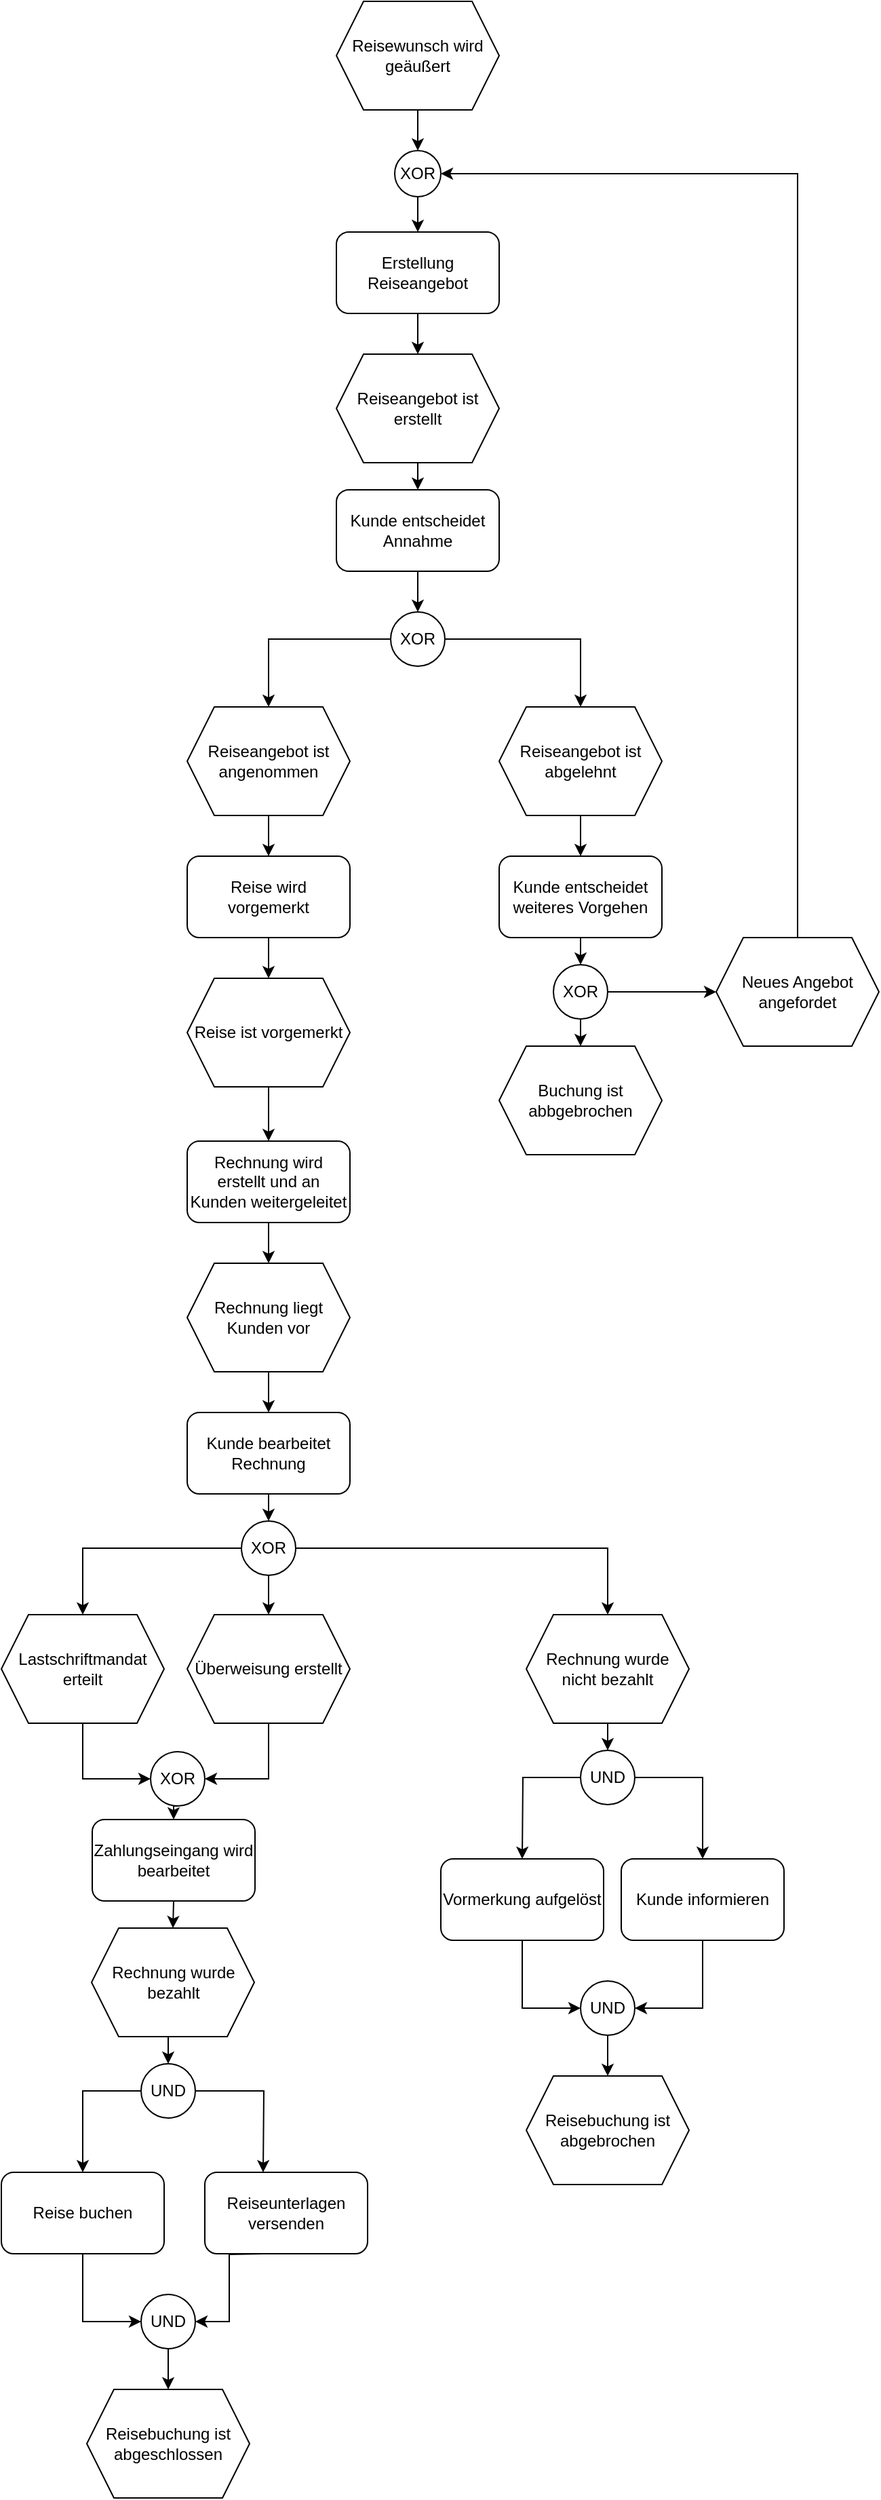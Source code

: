 <mxfile version="14.5.1" type="device"><diagram id="2vCjcO7J6y7b90xfnMLN" name="Page-1"><mxGraphModel dx="1671" dy="2029" grid="1" gridSize="10" guides="1" tooltips="1" connect="1" arrows="1" fold="1" page="1" pageScale="1" pageWidth="827" pageHeight="1169" math="0" shadow="0"><root><mxCell id="0"/><mxCell id="1" parent="0"/><mxCell id="QBhpnT_D8Alsl25RhvCz-26" style="edgeStyle=orthogonalEdgeStyle;rounded=0;orthogonalLoop=1;jettySize=auto;html=1;exitX=0.5;exitY=1;exitDx=0;exitDy=0;entryX=0.5;entryY=0;entryDx=0;entryDy=0;" edge="1" parent="1" source="QBhpnT_D8Alsl25RhvCz-1" target="QBhpnT_D8Alsl25RhvCz-24"><mxGeometry relative="1" as="geometry"/></mxCell><mxCell id="QBhpnT_D8Alsl25RhvCz-1" value="Reisewunsch wird geäußert" style="shape=hexagon;perimeter=hexagonPerimeter2;whiteSpace=wrap;html=1;fixedSize=1;" vertex="1" parent="1"><mxGeometry x="190" y="-20" width="120" height="80" as="geometry"/></mxCell><mxCell id="QBhpnT_D8Alsl25RhvCz-5" style="edgeStyle=orthogonalEdgeStyle;rounded=0;orthogonalLoop=1;jettySize=auto;html=1;exitX=0.5;exitY=1;exitDx=0;exitDy=0;entryX=0.5;entryY=0;entryDx=0;entryDy=0;" edge="1" parent="1" source="QBhpnT_D8Alsl25RhvCz-2" target="QBhpnT_D8Alsl25RhvCz-4"><mxGeometry relative="1" as="geometry"/></mxCell><mxCell id="QBhpnT_D8Alsl25RhvCz-2" value="Erstellung Reiseangebot" style="rounded=1;whiteSpace=wrap;html=1;" vertex="1" parent="1"><mxGeometry x="190" y="150" width="120" height="60" as="geometry"/></mxCell><mxCell id="QBhpnT_D8Alsl25RhvCz-11" style="edgeStyle=orthogonalEdgeStyle;rounded=0;orthogonalLoop=1;jettySize=auto;html=1;exitX=0.5;exitY=1;exitDx=0;exitDy=0;entryX=0.5;entryY=0;entryDx=0;entryDy=0;" edge="1" parent="1" source="QBhpnT_D8Alsl25RhvCz-4" target="QBhpnT_D8Alsl25RhvCz-6"><mxGeometry relative="1" as="geometry"/></mxCell><mxCell id="QBhpnT_D8Alsl25RhvCz-4" value="Reiseangebot ist erstellt" style="shape=hexagon;perimeter=hexagonPerimeter2;whiteSpace=wrap;html=1;fixedSize=1;" vertex="1" parent="1"><mxGeometry x="190" y="240" width="120" height="80" as="geometry"/></mxCell><mxCell id="QBhpnT_D8Alsl25RhvCz-12" style="edgeStyle=orthogonalEdgeStyle;rounded=0;orthogonalLoop=1;jettySize=auto;html=1;exitX=0.5;exitY=1;exitDx=0;exitDy=0;entryX=0.5;entryY=0;entryDx=0;entryDy=0;" edge="1" parent="1" source="QBhpnT_D8Alsl25RhvCz-6" target="QBhpnT_D8Alsl25RhvCz-8"><mxGeometry relative="1" as="geometry"/></mxCell><mxCell id="QBhpnT_D8Alsl25RhvCz-6" value="Kunde entscheidet Annahme" style="rounded=1;whiteSpace=wrap;html=1;" vertex="1" parent="1"><mxGeometry x="190" y="340" width="120" height="60" as="geometry"/></mxCell><mxCell id="QBhpnT_D8Alsl25RhvCz-13" style="edgeStyle=orthogonalEdgeStyle;rounded=0;orthogonalLoop=1;jettySize=auto;html=1;exitX=0;exitY=0.5;exitDx=0;exitDy=0;" edge="1" parent="1" source="QBhpnT_D8Alsl25RhvCz-8" target="QBhpnT_D8Alsl25RhvCz-9"><mxGeometry relative="1" as="geometry"/></mxCell><mxCell id="QBhpnT_D8Alsl25RhvCz-14" style="edgeStyle=orthogonalEdgeStyle;rounded=0;orthogonalLoop=1;jettySize=auto;html=1;exitX=1;exitY=0.5;exitDx=0;exitDy=0;entryX=0.5;entryY=0;entryDx=0;entryDy=0;" edge="1" parent="1" source="QBhpnT_D8Alsl25RhvCz-8" target="QBhpnT_D8Alsl25RhvCz-10"><mxGeometry relative="1" as="geometry"/></mxCell><mxCell id="QBhpnT_D8Alsl25RhvCz-8" value="XOR" style="ellipse;whiteSpace=wrap;html=1;aspect=fixed;" vertex="1" parent="1"><mxGeometry x="230" y="430" width="40" height="40" as="geometry"/></mxCell><mxCell id="QBhpnT_D8Alsl25RhvCz-31" style="edgeStyle=orthogonalEdgeStyle;rounded=0;orthogonalLoop=1;jettySize=auto;html=1;exitX=0.5;exitY=1;exitDx=0;exitDy=0;entryX=0.5;entryY=0;entryDx=0;entryDy=0;" edge="1" parent="1" source="QBhpnT_D8Alsl25RhvCz-9" target="QBhpnT_D8Alsl25RhvCz-28"><mxGeometry relative="1" as="geometry"/></mxCell><mxCell id="QBhpnT_D8Alsl25RhvCz-9" value="Reiseangebot ist angenommen" style="shape=hexagon;perimeter=hexagonPerimeter2;whiteSpace=wrap;html=1;fixedSize=1;" vertex="1" parent="1"><mxGeometry x="80" y="500" width="120" height="80" as="geometry"/></mxCell><mxCell id="QBhpnT_D8Alsl25RhvCz-16" style="edgeStyle=orthogonalEdgeStyle;rounded=0;orthogonalLoop=1;jettySize=auto;html=1;exitX=0.5;exitY=1;exitDx=0;exitDy=0;entryX=0.5;entryY=0;entryDx=0;entryDy=0;" edge="1" parent="1" source="QBhpnT_D8Alsl25RhvCz-10" target="QBhpnT_D8Alsl25RhvCz-15"><mxGeometry relative="1" as="geometry"/></mxCell><mxCell id="QBhpnT_D8Alsl25RhvCz-10" value="Reiseangebot ist abgelehnt" style="shape=hexagon;perimeter=hexagonPerimeter2;whiteSpace=wrap;html=1;fixedSize=1;" vertex="1" parent="1"><mxGeometry x="310" y="500" width="120" height="80" as="geometry"/></mxCell><mxCell id="QBhpnT_D8Alsl25RhvCz-21" style="edgeStyle=orthogonalEdgeStyle;rounded=0;orthogonalLoop=1;jettySize=auto;html=1;exitX=0.5;exitY=1;exitDx=0;exitDy=0;entryX=0.5;entryY=0;entryDx=0;entryDy=0;" edge="1" parent="1" source="QBhpnT_D8Alsl25RhvCz-15" target="QBhpnT_D8Alsl25RhvCz-17"><mxGeometry relative="1" as="geometry"/></mxCell><mxCell id="QBhpnT_D8Alsl25RhvCz-15" value="Kunde entscheidet weiteres Vorgehen" style="rounded=1;whiteSpace=wrap;html=1;" vertex="1" parent="1"><mxGeometry x="310" y="610" width="120" height="60" as="geometry"/></mxCell><mxCell id="QBhpnT_D8Alsl25RhvCz-22" style="edgeStyle=orthogonalEdgeStyle;rounded=0;orthogonalLoop=1;jettySize=auto;html=1;exitX=0.5;exitY=1;exitDx=0;exitDy=0;entryX=0.5;entryY=0;entryDx=0;entryDy=0;" edge="1" parent="1" source="QBhpnT_D8Alsl25RhvCz-17" target="QBhpnT_D8Alsl25RhvCz-18"><mxGeometry relative="1" as="geometry"/></mxCell><mxCell id="QBhpnT_D8Alsl25RhvCz-23" style="edgeStyle=orthogonalEdgeStyle;rounded=0;orthogonalLoop=1;jettySize=auto;html=1;exitX=1;exitY=0.5;exitDx=0;exitDy=0;entryX=0;entryY=0.5;entryDx=0;entryDy=0;" edge="1" parent="1" source="QBhpnT_D8Alsl25RhvCz-17" target="QBhpnT_D8Alsl25RhvCz-19"><mxGeometry relative="1" as="geometry"/></mxCell><mxCell id="QBhpnT_D8Alsl25RhvCz-17" value="XOR" style="ellipse;whiteSpace=wrap;html=1;aspect=fixed;" vertex="1" parent="1"><mxGeometry x="350" y="690" width="40" height="40" as="geometry"/></mxCell><mxCell id="QBhpnT_D8Alsl25RhvCz-18" value="Buchung ist abbgebrochen" style="shape=hexagon;perimeter=hexagonPerimeter2;whiteSpace=wrap;html=1;fixedSize=1;" vertex="1" parent="1"><mxGeometry x="310" y="750" width="120" height="80" as="geometry"/></mxCell><mxCell id="QBhpnT_D8Alsl25RhvCz-27" style="edgeStyle=orthogonalEdgeStyle;rounded=0;orthogonalLoop=1;jettySize=auto;html=1;exitX=0.5;exitY=0;exitDx=0;exitDy=0;entryX=1;entryY=0.5;entryDx=0;entryDy=0;" edge="1" parent="1" source="QBhpnT_D8Alsl25RhvCz-19" target="QBhpnT_D8Alsl25RhvCz-24"><mxGeometry relative="1" as="geometry"/></mxCell><mxCell id="QBhpnT_D8Alsl25RhvCz-19" value="Neues Angebot angefordet" style="shape=hexagon;perimeter=hexagonPerimeter2;whiteSpace=wrap;html=1;fixedSize=1;" vertex="1" parent="1"><mxGeometry x="470" y="670" width="120" height="80" as="geometry"/></mxCell><mxCell id="QBhpnT_D8Alsl25RhvCz-25" style="edgeStyle=orthogonalEdgeStyle;rounded=0;orthogonalLoop=1;jettySize=auto;html=1;exitX=0.5;exitY=1;exitDx=0;exitDy=0;entryX=0.5;entryY=0;entryDx=0;entryDy=0;" edge="1" parent="1" source="QBhpnT_D8Alsl25RhvCz-24" target="QBhpnT_D8Alsl25RhvCz-2"><mxGeometry relative="1" as="geometry"/></mxCell><mxCell id="QBhpnT_D8Alsl25RhvCz-24" value="XOR" style="ellipse;whiteSpace=wrap;html=1;aspect=fixed;" vertex="1" parent="1"><mxGeometry x="233" y="90" width="34" height="34" as="geometry"/></mxCell><mxCell id="QBhpnT_D8Alsl25RhvCz-32" style="edgeStyle=orthogonalEdgeStyle;rounded=0;orthogonalLoop=1;jettySize=auto;html=1;exitX=0.5;exitY=1;exitDx=0;exitDy=0;entryX=0.5;entryY=0;entryDx=0;entryDy=0;" edge="1" parent="1" source="QBhpnT_D8Alsl25RhvCz-28" target="QBhpnT_D8Alsl25RhvCz-29"><mxGeometry relative="1" as="geometry"/></mxCell><mxCell id="QBhpnT_D8Alsl25RhvCz-28" value="Reise wird vorgemerkt" style="rounded=1;whiteSpace=wrap;html=1;" vertex="1" parent="1"><mxGeometry x="80" y="610" width="120" height="60" as="geometry"/></mxCell><mxCell id="QBhpnT_D8Alsl25RhvCz-33" style="edgeStyle=orthogonalEdgeStyle;rounded=0;orthogonalLoop=1;jettySize=auto;html=1;exitX=0.5;exitY=1;exitDx=0;exitDy=0;entryX=0.5;entryY=0;entryDx=0;entryDy=0;" edge="1" parent="1" source="QBhpnT_D8Alsl25RhvCz-29" target="QBhpnT_D8Alsl25RhvCz-30"><mxGeometry relative="1" as="geometry"/></mxCell><mxCell id="QBhpnT_D8Alsl25RhvCz-29" value="Reise ist vorgemerkt" style="shape=hexagon;perimeter=hexagonPerimeter2;whiteSpace=wrap;html=1;fixedSize=1;" vertex="1" parent="1"><mxGeometry x="80" y="700" width="120" height="80" as="geometry"/></mxCell><mxCell id="QBhpnT_D8Alsl25RhvCz-35" style="edgeStyle=orthogonalEdgeStyle;rounded=0;orthogonalLoop=1;jettySize=auto;html=1;exitX=0.5;exitY=1;exitDx=0;exitDy=0;entryX=0.5;entryY=0;entryDx=0;entryDy=0;" edge="1" parent="1" source="QBhpnT_D8Alsl25RhvCz-30" target="QBhpnT_D8Alsl25RhvCz-34"><mxGeometry relative="1" as="geometry"/></mxCell><mxCell id="QBhpnT_D8Alsl25RhvCz-30" value="Rechnung wird erstellt und an Kunden weitergeleitet" style="rounded=1;whiteSpace=wrap;html=1;" vertex="1" parent="1"><mxGeometry x="80" y="820" width="120" height="60" as="geometry"/></mxCell><mxCell id="QBhpnT_D8Alsl25RhvCz-53" style="edgeStyle=orthogonalEdgeStyle;rounded=0;orthogonalLoop=1;jettySize=auto;html=1;exitX=0.5;exitY=1;exitDx=0;exitDy=0;entryX=0.5;entryY=0;entryDx=0;entryDy=0;" edge="1" parent="1" source="QBhpnT_D8Alsl25RhvCz-34"><mxGeometry relative="1" as="geometry"><mxPoint x="140" y="1020" as="targetPoint"/></mxGeometry></mxCell><mxCell id="QBhpnT_D8Alsl25RhvCz-34" value="Rechnung liegt Kunden vor" style="shape=hexagon;perimeter=hexagonPerimeter2;whiteSpace=wrap;html=1;fixedSize=1;" vertex="1" parent="1"><mxGeometry x="80" y="910" width="120" height="80" as="geometry"/></mxCell><mxCell id="QBhpnT_D8Alsl25RhvCz-74" style="edgeStyle=orthogonalEdgeStyle;rounded=0;orthogonalLoop=1;jettySize=auto;html=1;exitX=0.5;exitY=1;exitDx=0;exitDy=0;entryX=0.5;entryY=0;entryDx=0;entryDy=0;" edge="1" parent="1" target="QBhpnT_D8Alsl25RhvCz-59"><mxGeometry relative="1" as="geometry"><mxPoint x="30" y="1650" as="sourcePoint"/></mxGeometry></mxCell><mxCell id="QBhpnT_D8Alsl25RhvCz-86" style="edgeStyle=orthogonalEdgeStyle;rounded=0;orthogonalLoop=1;jettySize=auto;html=1;exitX=0.5;exitY=1;exitDx=0;exitDy=0;entryX=0.5;entryY=0;entryDx=0;entryDy=0;" edge="1" parent="1" source="QBhpnT_D8Alsl25RhvCz-58" target="QBhpnT_D8Alsl25RhvCz-83"><mxGeometry relative="1" as="geometry"/></mxCell><mxCell id="QBhpnT_D8Alsl25RhvCz-58" value="Rechnung wurde bezahlt" style="shape=hexagon;perimeter=hexagonPerimeter2;whiteSpace=wrap;html=1;fixedSize=1;" vertex="1" parent="1"><mxGeometry x="9.5" y="1400" width="120" height="80" as="geometry"/></mxCell><mxCell id="QBhpnT_D8Alsl25RhvCz-68" style="edgeStyle=orthogonalEdgeStyle;rounded=0;orthogonalLoop=1;jettySize=auto;html=1;exitX=0.5;exitY=1;exitDx=0;exitDy=0;entryX=0.5;entryY=0;entryDx=0;entryDy=0;" edge="1" parent="1" source="QBhpnT_D8Alsl25RhvCz-62" target="QBhpnT_D8Alsl25RhvCz-66"><mxGeometry relative="1" as="geometry"/></mxCell><mxCell id="QBhpnT_D8Alsl25RhvCz-62" value="Rechnung wurde nicht bezahlt" style="shape=hexagon;perimeter=hexagonPerimeter2;whiteSpace=wrap;html=1;fixedSize=1;" vertex="1" parent="1"><mxGeometry x="330" y="1169" width="120" height="80" as="geometry"/></mxCell><mxCell id="QBhpnT_D8Alsl25RhvCz-102" style="edgeStyle=orthogonalEdgeStyle;rounded=0;orthogonalLoop=1;jettySize=auto;html=1;exitX=0.5;exitY=1;exitDx=0;exitDy=0;entryX=0;entryY=0.5;entryDx=0;entryDy=0;" edge="1" parent="1" source="QBhpnT_D8Alsl25RhvCz-63" target="QBhpnT_D8Alsl25RhvCz-67"><mxGeometry relative="1" as="geometry"/></mxCell><mxCell id="QBhpnT_D8Alsl25RhvCz-63" value="Vormerkung aufgelöst" style="rounded=1;whiteSpace=wrap;html=1;" vertex="1" parent="1"><mxGeometry x="267" y="1349" width="120" height="60" as="geometry"/></mxCell><mxCell id="QBhpnT_D8Alsl25RhvCz-72" style="edgeStyle=orthogonalEdgeStyle;rounded=0;orthogonalLoop=1;jettySize=auto;html=1;exitX=0.5;exitY=1;exitDx=0;exitDy=0;entryX=1;entryY=0.5;entryDx=0;entryDy=0;" edge="1" parent="1" source="QBhpnT_D8Alsl25RhvCz-64" target="QBhpnT_D8Alsl25RhvCz-67"><mxGeometry relative="1" as="geometry"/></mxCell><mxCell id="QBhpnT_D8Alsl25RhvCz-64" value="Kunde informieren" style="rounded=1;whiteSpace=wrap;html=1;" vertex="1" parent="1"><mxGeometry x="400" y="1349" width="120" height="60" as="geometry"/></mxCell><mxCell id="QBhpnT_D8Alsl25RhvCz-65" value="Reisebuchung ist abgebrochen" style="shape=hexagon;perimeter=hexagonPerimeter2;whiteSpace=wrap;html=1;fixedSize=1;" vertex="1" parent="1"><mxGeometry x="330" y="1509" width="120" height="80" as="geometry"/></mxCell><mxCell id="QBhpnT_D8Alsl25RhvCz-69" style="edgeStyle=orthogonalEdgeStyle;rounded=0;orthogonalLoop=1;jettySize=auto;html=1;exitX=0;exitY=0.5;exitDx=0;exitDy=0;" edge="1" parent="1" source="QBhpnT_D8Alsl25RhvCz-66"><mxGeometry relative="1" as="geometry"><mxPoint x="327" y="1349" as="targetPoint"/></mxGeometry></mxCell><mxCell id="QBhpnT_D8Alsl25RhvCz-70" style="edgeStyle=orthogonalEdgeStyle;rounded=0;orthogonalLoop=1;jettySize=auto;html=1;exitX=1;exitY=0.5;exitDx=0;exitDy=0;" edge="1" parent="1" source="QBhpnT_D8Alsl25RhvCz-66" target="QBhpnT_D8Alsl25RhvCz-64"><mxGeometry relative="1" as="geometry"/></mxCell><mxCell id="QBhpnT_D8Alsl25RhvCz-66" value="UND" style="ellipse;whiteSpace=wrap;html=1;aspect=fixed;" vertex="1" parent="1"><mxGeometry x="370" y="1269" width="40" height="40" as="geometry"/></mxCell><mxCell id="QBhpnT_D8Alsl25RhvCz-73" style="edgeStyle=orthogonalEdgeStyle;rounded=0;orthogonalLoop=1;jettySize=auto;html=1;exitX=0.5;exitY=1;exitDx=0;exitDy=0;" edge="1" parent="1" source="QBhpnT_D8Alsl25RhvCz-67" target="QBhpnT_D8Alsl25RhvCz-65"><mxGeometry relative="1" as="geometry"/></mxCell><mxCell id="QBhpnT_D8Alsl25RhvCz-67" value="UND" style="ellipse;whiteSpace=wrap;html=1;aspect=fixed;" vertex="1" parent="1"><mxGeometry x="370" y="1439" width="40" height="40" as="geometry"/></mxCell><mxCell id="QBhpnT_D8Alsl25RhvCz-76" style="edgeStyle=orthogonalEdgeStyle;rounded=0;orthogonalLoop=1;jettySize=auto;html=1;exitX=0.5;exitY=1;exitDx=0;exitDy=0;entryX=0;entryY=0.5;entryDx=0;entryDy=0;" edge="1" parent="1" source="QBhpnT_D8Alsl25RhvCz-77" target="QBhpnT_D8Alsl25RhvCz-85"><mxGeometry relative="1" as="geometry"/></mxCell><mxCell id="QBhpnT_D8Alsl25RhvCz-77" value="Reise buchen" style="rounded=1;whiteSpace=wrap;html=1;" vertex="1" parent="1"><mxGeometry x="-57" y="1580" width="120" height="60" as="geometry"/></mxCell><mxCell id="QBhpnT_D8Alsl25RhvCz-78" style="edgeStyle=orthogonalEdgeStyle;rounded=0;orthogonalLoop=1;jettySize=auto;html=1;entryX=1;entryY=0.5;entryDx=0;entryDy=0;" edge="1" parent="1" target="QBhpnT_D8Alsl25RhvCz-85"><mxGeometry relative="1" as="geometry"><mxPoint x="136" y="1640" as="sourcePoint"/></mxGeometry></mxCell><mxCell id="QBhpnT_D8Alsl25RhvCz-79" value="Reiseunterlagen versenden" style="rounded=1;whiteSpace=wrap;html=1;" vertex="1" parent="1"><mxGeometry x="93" y="1580" width="120" height="60" as="geometry"/></mxCell><mxCell id="QBhpnT_D8Alsl25RhvCz-80" value="Reisebuchung ist abgeschlossen" style="shape=hexagon;perimeter=hexagonPerimeter2;whiteSpace=wrap;html=1;fixedSize=1;" vertex="1" parent="1"><mxGeometry x="6" y="1740" width="120" height="80" as="geometry"/></mxCell><mxCell id="QBhpnT_D8Alsl25RhvCz-81" style="edgeStyle=orthogonalEdgeStyle;rounded=0;orthogonalLoop=1;jettySize=auto;html=1;exitX=0;exitY=0.5;exitDx=0;exitDy=0;" edge="1" parent="1" source="QBhpnT_D8Alsl25RhvCz-83" target="QBhpnT_D8Alsl25RhvCz-77"><mxGeometry relative="1" as="geometry"/></mxCell><mxCell id="QBhpnT_D8Alsl25RhvCz-82" style="edgeStyle=orthogonalEdgeStyle;rounded=0;orthogonalLoop=1;jettySize=auto;html=1;exitX=1;exitY=0.5;exitDx=0;exitDy=0;" edge="1" parent="1" source="QBhpnT_D8Alsl25RhvCz-83"><mxGeometry relative="1" as="geometry"><mxPoint x="136" y="1580" as="targetPoint"/></mxGeometry></mxCell><mxCell id="QBhpnT_D8Alsl25RhvCz-83" value="UND" style="ellipse;whiteSpace=wrap;html=1;aspect=fixed;" vertex="1" parent="1"><mxGeometry x="46" y="1500" width="40" height="40" as="geometry"/></mxCell><mxCell id="QBhpnT_D8Alsl25RhvCz-84" style="edgeStyle=orthogonalEdgeStyle;rounded=0;orthogonalLoop=1;jettySize=auto;html=1;exitX=0.5;exitY=1;exitDx=0;exitDy=0;" edge="1" parent="1" source="QBhpnT_D8Alsl25RhvCz-85" target="QBhpnT_D8Alsl25RhvCz-80"><mxGeometry relative="1" as="geometry"/></mxCell><mxCell id="QBhpnT_D8Alsl25RhvCz-85" value="UND" style="ellipse;whiteSpace=wrap;html=1;aspect=fixed;" vertex="1" parent="1"><mxGeometry x="46" y="1670" width="40" height="40" as="geometry"/></mxCell><mxCell id="QBhpnT_D8Alsl25RhvCz-92" style="edgeStyle=orthogonalEdgeStyle;rounded=0;orthogonalLoop=1;jettySize=auto;html=1;exitX=0.5;exitY=1;exitDx=0;exitDy=0;entryX=0.5;entryY=0;entryDx=0;entryDy=0;" edge="1" parent="1" source="QBhpnT_D8Alsl25RhvCz-87" target="QBhpnT_D8Alsl25RhvCz-91"><mxGeometry relative="1" as="geometry"/></mxCell><mxCell id="QBhpnT_D8Alsl25RhvCz-87" value="Kunde bearbeitet Rechnung" style="rounded=1;whiteSpace=wrap;html=1;" vertex="1" parent="1"><mxGeometry x="80" y="1020" width="120" height="60" as="geometry"/></mxCell><mxCell id="QBhpnT_D8Alsl25RhvCz-98" style="edgeStyle=orthogonalEdgeStyle;rounded=0;orthogonalLoop=1;jettySize=auto;html=1;exitX=0.5;exitY=1;exitDx=0;exitDy=0;entryX=0;entryY=0.5;entryDx=0;entryDy=0;" edge="1" parent="1" source="QBhpnT_D8Alsl25RhvCz-88" target="QBhpnT_D8Alsl25RhvCz-97"><mxGeometry relative="1" as="geometry"/></mxCell><mxCell id="QBhpnT_D8Alsl25RhvCz-88" value="Lastschriftmandat erteilt" style="shape=hexagon;perimeter=hexagonPerimeter2;whiteSpace=wrap;html=1;fixedSize=1;" vertex="1" parent="1"><mxGeometry x="-57" y="1169" width="120" height="80" as="geometry"/></mxCell><mxCell id="QBhpnT_D8Alsl25RhvCz-99" style="edgeStyle=orthogonalEdgeStyle;rounded=0;orthogonalLoop=1;jettySize=auto;html=1;exitX=0.5;exitY=1;exitDx=0;exitDy=0;entryX=1;entryY=0.5;entryDx=0;entryDy=0;" edge="1" parent="1" source="QBhpnT_D8Alsl25RhvCz-89" target="QBhpnT_D8Alsl25RhvCz-97"><mxGeometry relative="1" as="geometry"/></mxCell><mxCell id="QBhpnT_D8Alsl25RhvCz-89" value="Überweisung erstellt" style="shape=hexagon;perimeter=hexagonPerimeter2;whiteSpace=wrap;html=1;fixedSize=1;" vertex="1" parent="1"><mxGeometry x="80" y="1169" width="120" height="80" as="geometry"/></mxCell><mxCell id="QBhpnT_D8Alsl25RhvCz-93" style="edgeStyle=orthogonalEdgeStyle;rounded=0;orthogonalLoop=1;jettySize=auto;html=1;exitX=0;exitY=0.5;exitDx=0;exitDy=0;entryX=0.5;entryY=0;entryDx=0;entryDy=0;" edge="1" parent="1" source="QBhpnT_D8Alsl25RhvCz-91" target="QBhpnT_D8Alsl25RhvCz-88"><mxGeometry relative="1" as="geometry"/></mxCell><mxCell id="QBhpnT_D8Alsl25RhvCz-94" style="edgeStyle=orthogonalEdgeStyle;rounded=0;orthogonalLoop=1;jettySize=auto;html=1;exitX=0.5;exitY=1;exitDx=0;exitDy=0;entryX=0.5;entryY=0;entryDx=0;entryDy=0;" edge="1" parent="1" source="QBhpnT_D8Alsl25RhvCz-91" target="QBhpnT_D8Alsl25RhvCz-89"><mxGeometry relative="1" as="geometry"/></mxCell><mxCell id="QBhpnT_D8Alsl25RhvCz-95" style="edgeStyle=orthogonalEdgeStyle;rounded=0;orthogonalLoop=1;jettySize=auto;html=1;exitX=1;exitY=0.5;exitDx=0;exitDy=0;entryX=0.5;entryY=0;entryDx=0;entryDy=0;" edge="1" parent="1" source="QBhpnT_D8Alsl25RhvCz-91" target="QBhpnT_D8Alsl25RhvCz-62"><mxGeometry relative="1" as="geometry"/></mxCell><mxCell id="QBhpnT_D8Alsl25RhvCz-91" value="XOR" style="ellipse;whiteSpace=wrap;html=1;aspect=fixed;" vertex="1" parent="1"><mxGeometry x="120" y="1100" width="40" height="40" as="geometry"/></mxCell><mxCell id="QBhpnT_D8Alsl25RhvCz-101" style="edgeStyle=orthogonalEdgeStyle;rounded=0;orthogonalLoop=1;jettySize=auto;html=1;exitX=0.5;exitY=1;exitDx=0;exitDy=0;entryX=0.5;entryY=0;entryDx=0;entryDy=0;" edge="1" parent="1" source="QBhpnT_D8Alsl25RhvCz-96" target="QBhpnT_D8Alsl25RhvCz-58"><mxGeometry relative="1" as="geometry"/></mxCell><mxCell id="QBhpnT_D8Alsl25RhvCz-96" value="Zahlungseingang wird bearbeitet" style="rounded=1;whiteSpace=wrap;html=1;" vertex="1" parent="1"><mxGeometry x="10" y="1320" width="120" height="60" as="geometry"/></mxCell><mxCell id="QBhpnT_D8Alsl25RhvCz-100" style="edgeStyle=orthogonalEdgeStyle;rounded=0;orthogonalLoop=1;jettySize=auto;html=1;exitX=0.5;exitY=1;exitDx=0;exitDy=0;entryX=0.5;entryY=0;entryDx=0;entryDy=0;" edge="1" parent="1" source="QBhpnT_D8Alsl25RhvCz-97" target="QBhpnT_D8Alsl25RhvCz-96"><mxGeometry relative="1" as="geometry"/></mxCell><mxCell id="QBhpnT_D8Alsl25RhvCz-97" value="XOR" style="ellipse;whiteSpace=wrap;html=1;aspect=fixed;" vertex="1" parent="1"><mxGeometry x="53" y="1270" width="40" height="40" as="geometry"/></mxCell></root></mxGraphModel></diagram></mxfile>